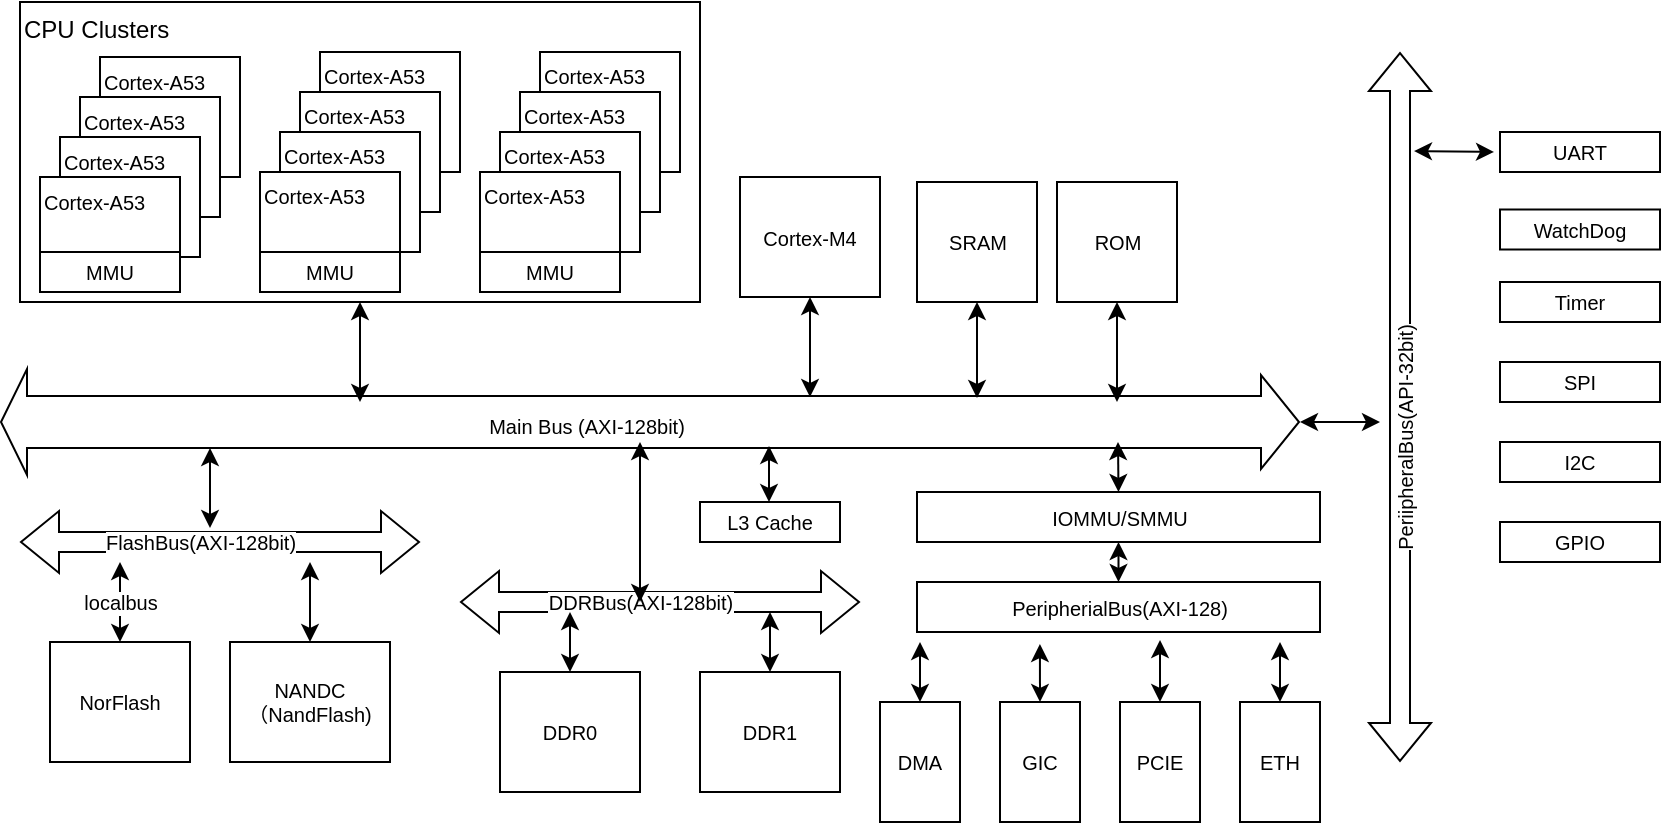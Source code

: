 <mxfile version="16.6.1" type="github">
  <diagram id="RcyMune0KPW6Q-b5uWD_" name="Page-1">
    <mxGraphModel dx="1422" dy="849" grid="1" gridSize="10" guides="1" tooltips="1" connect="1" arrows="1" fold="1" page="1" pageScale="1" pageWidth="827" pageHeight="1169" math="0" shadow="0">
      <root>
        <mxCell id="0" />
        <mxCell id="1" parent="0" />
        <mxCell id="PgHBNwZBbpcAS7DVFFbe-2" value="CPU Clusters" style="rounded=0;whiteSpace=wrap;html=1;align=left;verticalAlign=top;" parent="1" vertex="1">
          <mxGeometry x="120" y="100" width="340" height="150" as="geometry" />
        </mxCell>
        <mxCell id="PgHBNwZBbpcAS7DVFFbe-3" value="&lt;font style=&quot;font-size: 10px&quot;&gt;Cortex-A53&lt;/font&gt;" style="rounded=0;whiteSpace=wrap;html=1;align=left;verticalAlign=top;fontSize=9;" parent="1" vertex="1">
          <mxGeometry x="160" y="127.5" width="70" height="60" as="geometry" />
        </mxCell>
        <mxCell id="PgHBNwZBbpcAS7DVFFbe-5" value="&lt;font style=&quot;font-size: 10px&quot;&gt;Cortex-A53&lt;/font&gt;" style="rounded=0;whiteSpace=wrap;html=1;align=left;verticalAlign=top;fontSize=9;" parent="1" vertex="1">
          <mxGeometry x="150" y="147.5" width="70" height="60" as="geometry" />
        </mxCell>
        <mxCell id="PgHBNwZBbpcAS7DVFFbe-6" value="&lt;font style=&quot;font-size: 10px&quot;&gt;Cortex-A53&lt;/font&gt;" style="rounded=0;whiteSpace=wrap;html=1;align=left;verticalAlign=top;fontSize=9;" parent="1" vertex="1">
          <mxGeometry x="140" y="167.5" width="70" height="60" as="geometry" />
        </mxCell>
        <mxCell id="PgHBNwZBbpcAS7DVFFbe-7" value="&lt;font style=&quot;font-size: 10px&quot;&gt;Cortex-A53&lt;/font&gt;" style="rounded=0;whiteSpace=wrap;html=1;align=left;verticalAlign=top;fontSize=9;" parent="1" vertex="1">
          <mxGeometry x="130" y="187.5" width="70" height="52.5" as="geometry" />
        </mxCell>
        <mxCell id="PgHBNwZBbpcAS7DVFFbe-8" value="&lt;font style=&quot;font-size: 10px&quot;&gt;Cortex-A53&lt;/font&gt;" style="rounded=0;whiteSpace=wrap;html=1;align=left;verticalAlign=top;fontSize=9;" parent="1" vertex="1">
          <mxGeometry x="270" y="125" width="70" height="60" as="geometry" />
        </mxCell>
        <mxCell id="PgHBNwZBbpcAS7DVFFbe-9" value="&lt;font style=&quot;font-size: 10px&quot;&gt;Cortex-A53&lt;/font&gt;" style="rounded=0;whiteSpace=wrap;html=1;align=left;verticalAlign=top;fontSize=9;" parent="1" vertex="1">
          <mxGeometry x="260" y="145" width="70" height="60" as="geometry" />
        </mxCell>
        <mxCell id="PgHBNwZBbpcAS7DVFFbe-10" value="&lt;font style=&quot;font-size: 10px&quot;&gt;Cortex-A53&lt;/font&gt;" style="rounded=0;whiteSpace=wrap;html=1;align=left;verticalAlign=top;fontSize=9;" parent="1" vertex="1">
          <mxGeometry x="250" y="165" width="70" height="60" as="geometry" />
        </mxCell>
        <mxCell id="PgHBNwZBbpcAS7DVFFbe-11" value="&lt;font style=&quot;font-size: 10px&quot;&gt;Cortex-A53&lt;/font&gt;" style="rounded=0;whiteSpace=wrap;html=1;align=left;verticalAlign=top;fontSize=9;" parent="1" vertex="1">
          <mxGeometry x="240" y="185" width="70" height="60" as="geometry" />
        </mxCell>
        <mxCell id="PgHBNwZBbpcAS7DVFFbe-12" value="&lt;font style=&quot;font-size: 10px&quot;&gt;Cortex-A53&lt;/font&gt;" style="rounded=0;whiteSpace=wrap;html=1;align=left;verticalAlign=top;fontSize=9;" parent="1" vertex="1">
          <mxGeometry x="380" y="125" width="70" height="60" as="geometry" />
        </mxCell>
        <mxCell id="PgHBNwZBbpcAS7DVFFbe-13" value="&lt;font style=&quot;font-size: 10px&quot;&gt;Cortex-A53&lt;/font&gt;" style="rounded=0;whiteSpace=wrap;html=1;align=left;verticalAlign=top;fontSize=9;" parent="1" vertex="1">
          <mxGeometry x="370" y="145" width="70" height="60" as="geometry" />
        </mxCell>
        <mxCell id="PgHBNwZBbpcAS7DVFFbe-14" value="&lt;font style=&quot;font-size: 10px&quot;&gt;Cortex-A53&lt;/font&gt;" style="rounded=0;whiteSpace=wrap;html=1;align=left;verticalAlign=top;fontSize=9;" parent="1" vertex="1">
          <mxGeometry x="360" y="165" width="70" height="60" as="geometry" />
        </mxCell>
        <mxCell id="PgHBNwZBbpcAS7DVFFbe-15" value="&lt;font style=&quot;font-size: 10px&quot;&gt;Cortex-A53&lt;/font&gt;" style="rounded=0;whiteSpace=wrap;html=1;align=left;verticalAlign=top;fontSize=9;" parent="1" vertex="1">
          <mxGeometry x="350" y="185" width="70" height="60" as="geometry" />
        </mxCell>
        <mxCell id="PgHBNwZBbpcAS7DVFFbe-16" value="GIC" style="rounded=0;whiteSpace=wrap;html=1;fontSize=10;" parent="1" vertex="1">
          <mxGeometry x="610" y="450" width="40" height="60" as="geometry" />
        </mxCell>
        <mxCell id="PgHBNwZBbpcAS7DVFFbe-17" value="" style="shape=flexArrow;endArrow=classic;startArrow=classic;html=1;rounded=0;fontSize=10;startWidth=26;startSize=4;width=26;" parent="1" edge="1">
          <mxGeometry width="100" height="100" relative="1" as="geometry">
            <mxPoint x="110" y="310" as="sourcePoint" />
            <mxPoint x="760" y="310" as="targetPoint" />
          </mxGeometry>
        </mxCell>
        <mxCell id="PgHBNwZBbpcAS7DVFFbe-18" value="Main Bus (AXI-128bit)" style="edgeLabel;html=1;align=center;verticalAlign=middle;resizable=0;points=[];fontSize=10;" parent="PgHBNwZBbpcAS7DVFFbe-17" vertex="1" connectable="0">
          <mxGeometry x="-0.099" y="-2" relative="1" as="geometry">
            <mxPoint as="offset" />
          </mxGeometry>
        </mxCell>
        <mxCell id="PgHBNwZBbpcAS7DVFFbe-21" value="SRAM" style="rounded=0;whiteSpace=wrap;html=1;fontSize=10;" parent="1" vertex="1">
          <mxGeometry x="568.5" y="190" width="60" height="60" as="geometry" />
        </mxCell>
        <mxCell id="PgHBNwZBbpcAS7DVFFbe-23" value="NorFlash" style="rounded=0;whiteSpace=wrap;html=1;fontSize=10;" parent="1" vertex="1">
          <mxGeometry x="135" y="420" width="70" height="60" as="geometry" />
        </mxCell>
        <mxCell id="PgHBNwZBbpcAS7DVFFbe-24" value="DDR0" style="rounded=0;whiteSpace=wrap;html=1;fontSize=10;" parent="1" vertex="1">
          <mxGeometry x="360" y="435" width="70" height="60" as="geometry" />
        </mxCell>
        <mxCell id="PgHBNwZBbpcAS7DVFFbe-28" value="" style="shape=flexArrow;endArrow=classic;startArrow=classic;html=1;rounded=0;fontSize=10;" parent="1" edge="1">
          <mxGeometry width="100" height="100" relative="1" as="geometry">
            <mxPoint x="120" y="370" as="sourcePoint" />
            <mxPoint x="320" y="370" as="targetPoint" />
          </mxGeometry>
        </mxCell>
        <mxCell id="PgHBNwZBbpcAS7DVFFbe-29" value="FlashBus(AXI-128bit)" style="edgeLabel;html=1;align=center;verticalAlign=middle;resizable=0;points=[];fontSize=10;" parent="PgHBNwZBbpcAS7DVFFbe-28" vertex="1" connectable="0">
          <mxGeometry x="-0.099" y="-2" relative="1" as="geometry">
            <mxPoint y="-2" as="offset" />
          </mxGeometry>
        </mxCell>
        <mxCell id="PgHBNwZBbpcAS7DVFFbe-30" value="NANDC&lt;br&gt;（NandFlash)" style="rounded=0;whiteSpace=wrap;html=1;fontSize=10;" parent="1" vertex="1">
          <mxGeometry x="225" y="420" width="80" height="60" as="geometry" />
        </mxCell>
        <mxCell id="PgHBNwZBbpcAS7DVFFbe-34" value="DMA" style="rounded=0;whiteSpace=wrap;html=1;fontSize=10;" parent="1" vertex="1">
          <mxGeometry x="550" y="450" width="40" height="60" as="geometry" />
        </mxCell>
        <mxCell id="PgHBNwZBbpcAS7DVFFbe-35" value="" style="shape=flexArrow;endArrow=classic;startArrow=classic;html=1;rounded=0;fontSize=10;" parent="1" edge="1">
          <mxGeometry width="100" height="100" relative="1" as="geometry">
            <mxPoint x="340" y="400" as="sourcePoint" />
            <mxPoint x="540" y="400" as="targetPoint" />
          </mxGeometry>
        </mxCell>
        <mxCell id="PgHBNwZBbpcAS7DVFFbe-36" value="DDRBus(AXI-128bit)" style="edgeLabel;html=1;align=center;verticalAlign=middle;resizable=0;points=[];fontSize=10;" parent="PgHBNwZBbpcAS7DVFFbe-35" vertex="1" connectable="0">
          <mxGeometry x="-0.099" y="-2" relative="1" as="geometry">
            <mxPoint y="-2" as="offset" />
          </mxGeometry>
        </mxCell>
        <mxCell id="PgHBNwZBbpcAS7DVFFbe-37" value="MMU" style="rounded=0;whiteSpace=wrap;html=1;fontSize=10;" parent="1" vertex="1">
          <mxGeometry x="130" y="225" width="70" height="20" as="geometry" />
        </mxCell>
        <mxCell id="PgHBNwZBbpcAS7DVFFbe-39" value="MMU" style="rounded=0;whiteSpace=wrap;html=1;fontSize=10;" parent="1" vertex="1">
          <mxGeometry x="240" y="225" width="70" height="20" as="geometry" />
        </mxCell>
        <mxCell id="PgHBNwZBbpcAS7DVFFbe-40" value="MMU" style="rounded=0;whiteSpace=wrap;html=1;fontSize=10;" parent="1" vertex="1">
          <mxGeometry x="350" y="225" width="70" height="20" as="geometry" />
        </mxCell>
        <mxCell id="PgHBNwZBbpcAS7DVFFbe-41" value="IOMMU/SMMU" style="rounded=0;whiteSpace=wrap;html=1;fontSize=10;" parent="1" vertex="1">
          <mxGeometry x="568.5" y="345" width="201.5" height="25" as="geometry" />
        </mxCell>
        <mxCell id="PgHBNwZBbpcAS7DVFFbe-43" value="" style="endArrow=classic;startArrow=classic;html=1;rounded=0;fontSize=10;exitX=0.5;exitY=0;exitDx=0;exitDy=0;" parent="1" source="PgHBNwZBbpcAS7DVFFbe-34" edge="1">
          <mxGeometry width="50" height="50" relative="1" as="geometry">
            <mxPoint x="595" y="580" as="sourcePoint" />
            <mxPoint x="570" y="420" as="targetPoint" />
          </mxGeometry>
        </mxCell>
        <mxCell id="PgHBNwZBbpcAS7DVFFbe-44" value="" style="endArrow=classic;startArrow=classic;html=1;rounded=0;fontSize=10;entryX=0.5;entryY=0;entryDx=0;entryDy=0;" parent="1" target="PgHBNwZBbpcAS7DVFFbe-41" edge="1">
          <mxGeometry width="50" height="50" relative="1" as="geometry">
            <mxPoint x="669" y="320" as="sourcePoint" />
            <mxPoint x="725" y="177.5" as="targetPoint" />
          </mxGeometry>
        </mxCell>
        <mxCell id="PgHBNwZBbpcAS7DVFFbe-45" value="PCIE" style="rounded=0;whiteSpace=wrap;html=1;fontSize=10;" parent="1" vertex="1">
          <mxGeometry x="670" y="450" width="40" height="60" as="geometry" />
        </mxCell>
        <mxCell id="PgHBNwZBbpcAS7DVFFbe-46" value="" style="endArrow=classic;startArrow=classic;html=1;rounded=0;fontSize=10;exitX=0.603;exitY=1.16;exitDx=0;exitDy=0;exitPerimeter=0;entryX=0.5;entryY=0;entryDx=0;entryDy=0;" parent="1" source="eENaSCImMUnpKISfcuRZ-4" edge="1" target="PgHBNwZBbpcAS7DVFFbe-45">
          <mxGeometry width="50" height="50" relative="1" as="geometry">
            <mxPoint x="686.475" y="420" as="sourcePoint" />
            <mxPoint x="685" y="475" as="targetPoint" />
          </mxGeometry>
        </mxCell>
        <mxCell id="PgHBNwZBbpcAS7DVFFbe-47" value="" style="endArrow=classic;startArrow=classic;html=1;rounded=0;fontSize=10;entryX=0.5;entryY=1;entryDx=0;entryDy=0;" parent="1" target="PgHBNwZBbpcAS7DVFFbe-21" edge="1">
          <mxGeometry width="50" height="50" relative="1" as="geometry">
            <mxPoint x="598.5" y="298" as="sourcePoint" />
            <mxPoint x="787" y="257.5" as="targetPoint" />
          </mxGeometry>
        </mxCell>
        <mxCell id="PgHBNwZBbpcAS7DVFFbe-48" value="" style="endArrow=classic;startArrow=classic;html=1;rounded=0;fontSize=10;exitX=0.305;exitY=1.24;exitDx=0;exitDy=0;entryX=0.5;entryY=0;entryDx=0;entryDy=0;exitPerimeter=0;" parent="1" target="PgHBNwZBbpcAS7DVFFbe-16" edge="1" source="eENaSCImMUnpKISfcuRZ-4">
          <mxGeometry width="50" height="50" relative="1" as="geometry">
            <mxPoint x="634.566" y="425" as="sourcePoint" />
            <mxPoint x="633" y="565" as="targetPoint" />
          </mxGeometry>
        </mxCell>
        <mxCell id="PgHBNwZBbpcAS7DVFFbe-49" value="" style="endArrow=classic;startArrow=classic;html=1;rounded=0;fontSize=10;entryX=0.5;entryY=1;entryDx=0;entryDy=0;" parent="1" target="PgHBNwZBbpcAS7DVFFbe-2" edge="1">
          <mxGeometry width="50" height="50" relative="1" as="geometry">
            <mxPoint x="290" y="300" as="sourcePoint" />
            <mxPoint x="555" y="260" as="targetPoint" />
          </mxGeometry>
        </mxCell>
        <mxCell id="PgHBNwZBbpcAS7DVFFbe-50" value="" style="endArrow=classic;startArrow=classic;html=1;rounded=0;fontSize=10;" parent="1" edge="1">
          <mxGeometry width="50" height="50" relative="1" as="geometry">
            <mxPoint x="215" y="363" as="sourcePoint" />
            <mxPoint x="215" y="323" as="targetPoint" />
          </mxGeometry>
        </mxCell>
        <mxCell id="PgHBNwZBbpcAS7DVFFbe-51" value="localbus" style="endArrow=classic;startArrow=classic;html=1;rounded=0;fontSize=10;" parent="1" edge="1">
          <mxGeometry width="50" height="50" relative="1" as="geometry">
            <mxPoint x="170" y="420" as="sourcePoint" />
            <mxPoint x="170" y="380" as="targetPoint" />
          </mxGeometry>
        </mxCell>
        <mxCell id="PgHBNwZBbpcAS7DVFFbe-52" value="" style="endArrow=classic;startArrow=classic;html=1;rounded=0;fontSize=10;" parent="1" edge="1">
          <mxGeometry width="50" height="50" relative="1" as="geometry">
            <mxPoint x="265" y="420" as="sourcePoint" />
            <mxPoint x="265" y="380" as="targetPoint" />
          </mxGeometry>
        </mxCell>
        <mxCell id="PgHBNwZBbpcAS7DVFFbe-53" value="DDR1" style="rounded=0;whiteSpace=wrap;html=1;fontSize=10;" parent="1" vertex="1">
          <mxGeometry x="460" y="435" width="70" height="60" as="geometry" />
        </mxCell>
        <mxCell id="PgHBNwZBbpcAS7DVFFbe-54" value="" style="endArrow=classic;startArrow=classic;html=1;rounded=0;fontSize=10;" parent="1" edge="1">
          <mxGeometry width="50" height="50" relative="1" as="geometry">
            <mxPoint x="494.5" y="350" as="sourcePoint" />
            <mxPoint x="494.5" y="322" as="targetPoint" />
          </mxGeometry>
        </mxCell>
        <mxCell id="PgHBNwZBbpcAS7DVFFbe-55" value="" style="endArrow=classic;startArrow=classic;html=1;rounded=0;fontSize=10;exitX=0.5;exitY=0;exitDx=0;exitDy=0;" parent="1" source="PgHBNwZBbpcAS7DVFFbe-24" edge="1">
          <mxGeometry width="50" height="50" relative="1" as="geometry">
            <mxPoint x="440" y="385" as="sourcePoint" />
            <mxPoint x="395" y="405" as="targetPoint" />
          </mxGeometry>
        </mxCell>
        <mxCell id="PgHBNwZBbpcAS7DVFFbe-56" value="" style="endArrow=classic;startArrow=classic;html=1;rounded=0;fontSize=10;exitX=0.5;exitY=0;exitDx=0;exitDy=0;" parent="1" source="PgHBNwZBbpcAS7DVFFbe-53" edge="1">
          <mxGeometry width="50" height="50" relative="1" as="geometry">
            <mxPoint x="405" y="445" as="sourcePoint" />
            <mxPoint x="495" y="405" as="targetPoint" />
          </mxGeometry>
        </mxCell>
        <mxCell id="PgHBNwZBbpcAS7DVFFbe-57" value="" style="shape=flexArrow;endArrow=classic;startArrow=classic;html=1;rounded=0;fontSize=10;" parent="1" edge="1">
          <mxGeometry width="100" height="100" relative="1" as="geometry">
            <mxPoint x="810" y="480" as="sourcePoint" />
            <mxPoint x="810" y="125" as="targetPoint" />
          </mxGeometry>
        </mxCell>
        <mxCell id="PgHBNwZBbpcAS7DVFFbe-58" value="PeriipheralBus(API-32bit)" style="edgeLabel;html=1;align=center;verticalAlign=middle;resizable=0;points=[];fontSize=10;horizontal=0;" parent="PgHBNwZBbpcAS7DVFFbe-57" vertex="1" connectable="0">
          <mxGeometry x="-0.099" y="-2" relative="1" as="geometry">
            <mxPoint y="-2" as="offset" />
          </mxGeometry>
        </mxCell>
        <mxCell id="PgHBNwZBbpcAS7DVFFbe-59" value="" style="endArrow=classic;startArrow=classic;html=1;rounded=0;fontSize=10;" parent="1" edge="1">
          <mxGeometry width="50" height="50" relative="1" as="geometry">
            <mxPoint x="760" y="310" as="sourcePoint" />
            <mxPoint x="800" y="310" as="targetPoint" />
          </mxGeometry>
        </mxCell>
        <mxCell id="PgHBNwZBbpcAS7DVFFbe-60" value="UART" style="rounded=0;whiteSpace=wrap;html=1;fontSize=10;horizontal=1;" parent="1" vertex="1">
          <mxGeometry x="860" y="165" width="80" height="20" as="geometry" />
        </mxCell>
        <mxCell id="PgHBNwZBbpcAS7DVFFbe-61" value="" style="endArrow=classic;startArrow=classic;html=1;rounded=0;fontSize=10;" parent="1" edge="1">
          <mxGeometry width="50" height="50" relative="1" as="geometry">
            <mxPoint x="817" y="174.5" as="sourcePoint" />
            <mxPoint x="857" y="175" as="targetPoint" />
          </mxGeometry>
        </mxCell>
        <mxCell id="PgHBNwZBbpcAS7DVFFbe-62" value="Cortex-M4" style="rounded=0;whiteSpace=wrap;html=1;fontSize=10;" parent="1" vertex="1">
          <mxGeometry x="480" y="187.5" width="70" height="60" as="geometry" />
        </mxCell>
        <mxCell id="PgHBNwZBbpcAS7DVFFbe-64" value="" style="endArrow=classic;startArrow=classic;html=1;rounded=0;fontSize=10;entryX=0.5;entryY=1;entryDx=0;entryDy=0;" parent="1" target="PgHBNwZBbpcAS7DVFFbe-62" edge="1">
          <mxGeometry width="50" height="50" relative="1" as="geometry">
            <mxPoint x="515" y="297.5" as="sourcePoint" />
            <mxPoint x="665" y="257.5" as="targetPoint" />
          </mxGeometry>
        </mxCell>
        <mxCell id="PgHBNwZBbpcAS7DVFFbe-65" value="WatchDog" style="rounded=0;whiteSpace=wrap;html=1;fontSize=10;horizontal=1;" parent="1" vertex="1">
          <mxGeometry x="860" y="203.75" width="80" height="20" as="geometry" />
        </mxCell>
        <mxCell id="PgHBNwZBbpcAS7DVFFbe-67" value="Timer" style="rounded=0;whiteSpace=wrap;html=1;fontSize=10;horizontal=1;" parent="1" vertex="1">
          <mxGeometry x="860" y="240" width="80" height="20" as="geometry" />
        </mxCell>
        <mxCell id="PgHBNwZBbpcAS7DVFFbe-68" value="SPI" style="rounded=0;whiteSpace=wrap;html=1;fontSize=10;horizontal=1;" parent="1" vertex="1">
          <mxGeometry x="860" y="280" width="80" height="20" as="geometry" />
        </mxCell>
        <mxCell id="PgHBNwZBbpcAS7DVFFbe-69" value="I2C" style="rounded=0;whiteSpace=wrap;html=1;fontSize=10;horizontal=1;" parent="1" vertex="1">
          <mxGeometry x="860" y="320" width="80" height="20" as="geometry" />
        </mxCell>
        <mxCell id="PgHBNwZBbpcAS7DVFFbe-70" value="GPIO" style="rounded=0;whiteSpace=wrap;html=1;fontSize=10;horizontal=1;" parent="1" vertex="1">
          <mxGeometry x="860" y="360" width="80" height="20" as="geometry" />
        </mxCell>
        <mxCell id="PgHBNwZBbpcAS7DVFFbe-71" value="ROM" style="rounded=0;whiteSpace=wrap;html=1;fontSize=10;" parent="1" vertex="1">
          <mxGeometry x="638.5" y="190" width="60" height="60" as="geometry" />
        </mxCell>
        <mxCell id="PgHBNwZBbpcAS7DVFFbe-73" value="" style="endArrow=classic;startArrow=classic;html=1;rounded=0;fontSize=10;entryX=0.5;entryY=1;entryDx=0;entryDy=0;" parent="1" target="PgHBNwZBbpcAS7DVFFbe-71" edge="1">
          <mxGeometry width="50" height="50" relative="1" as="geometry">
            <mxPoint x="668.5" y="300" as="sourcePoint" />
            <mxPoint x="608.5" y="260" as="targetPoint" />
          </mxGeometry>
        </mxCell>
        <mxCell id="eENaSCImMUnpKISfcuRZ-1" value="L3 Cache" style="rounded=0;whiteSpace=wrap;html=1;fontSize=10;" vertex="1" parent="1">
          <mxGeometry x="460" y="350" width="70" height="20" as="geometry" />
        </mxCell>
        <mxCell id="eENaSCImMUnpKISfcuRZ-2" value="" style="endArrow=classic;startArrow=classic;html=1;rounded=0;fontSize=10;" edge="1" parent="1">
          <mxGeometry width="50" height="50" relative="1" as="geometry">
            <mxPoint x="430" y="400" as="sourcePoint" />
            <mxPoint x="430" y="320" as="targetPoint" />
          </mxGeometry>
        </mxCell>
        <mxCell id="eENaSCImMUnpKISfcuRZ-4" value="PeripherialBus(AXI-128)" style="rounded=0;whiteSpace=wrap;html=1;fontSize=10;" vertex="1" parent="1">
          <mxGeometry x="568.5" y="390" width="201.5" height="25" as="geometry" />
        </mxCell>
        <mxCell id="eENaSCImMUnpKISfcuRZ-5" value="" style="endArrow=classic;startArrow=classic;html=1;rounded=0;fontSize=10;entryX=0.5;entryY=0;entryDx=0;entryDy=0;exitX=0.5;exitY=1;exitDx=0;exitDy=0;" edge="1" parent="1" source="PgHBNwZBbpcAS7DVFFbe-41" target="eENaSCImMUnpKISfcuRZ-4">
          <mxGeometry width="50" height="50" relative="1" as="geometry">
            <mxPoint x="640" y="370" as="sourcePoint" />
            <mxPoint x="650" y="358" as="targetPoint" />
          </mxGeometry>
        </mxCell>
        <mxCell id="eENaSCImMUnpKISfcuRZ-6" value="ETH" style="rounded=0;whiteSpace=wrap;html=1;fontSize=10;" vertex="1" parent="1">
          <mxGeometry x="730" y="450" width="40" height="60" as="geometry" />
        </mxCell>
        <mxCell id="eENaSCImMUnpKISfcuRZ-7" value="" style="endArrow=classic;startArrow=classic;html=1;rounded=0;fontSize=10;" edge="1" parent="1" target="eENaSCImMUnpKISfcuRZ-6">
          <mxGeometry width="50" height="50" relative="1" as="geometry">
            <mxPoint x="750" y="420" as="sourcePoint" />
            <mxPoint x="715" y="485" as="targetPoint" />
          </mxGeometry>
        </mxCell>
      </root>
    </mxGraphModel>
  </diagram>
</mxfile>
